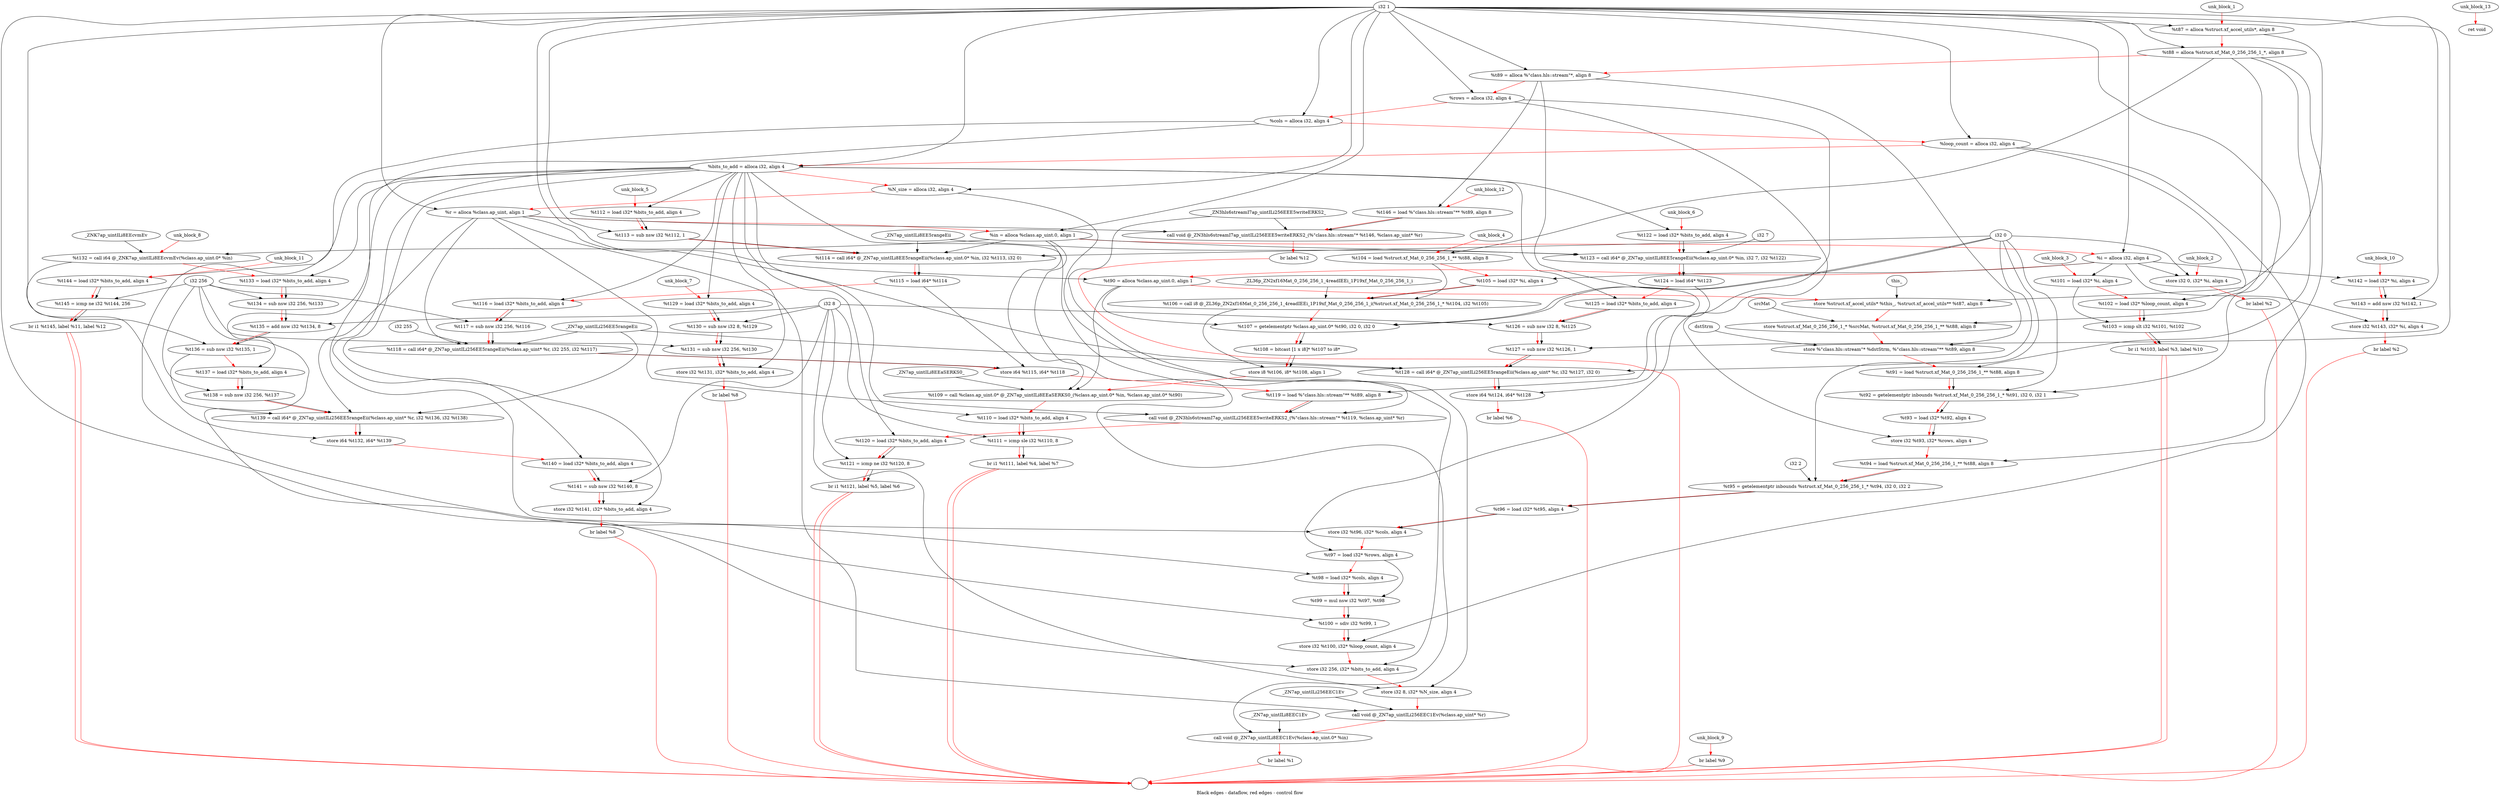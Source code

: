 digraph G {
compound=true
label="Black edges - dataflow, red edges - control flow"
"t87" [label="  %t87 = alloca %struct.xf_accel_utils*, align 8"]
"t88" [label="  %t88 = alloca %struct.xf_Mat_0_256_256_1_*, align 8"]
"t89" [label="  %t89 = alloca %\"class.hls::stream\"*, align 8"]
"rows" [label="  %rows = alloca i32, align 4"]
"cols" [label="  %cols = alloca i32, align 4"]
"loop_count" [label="  %loop_count = alloca i32, align 4"]
"bits_to_add" [label="  %bits_to_add = alloca i32, align 4"]
"N_size" [label="  %N_size = alloca i32, align 4"]
"r" [label="  %r = alloca %class.ap_uint, align 1"]
"in" [label="  %in = alloca %class.ap_uint.0, align 1"]
"i" [label="  %i = alloca i32, align 4"]
"t90" [label="  %t90 = alloca %class.ap_uint.0, align 1"]
"_1" [label="  store %struct.xf_accel_utils* %this_, %struct.xf_accel_utils** %t87, align 8"]
"_2" [label="  store %struct.xf_Mat_0_256_256_1_* %srcMat, %struct.xf_Mat_0_256_256_1_** %t88, align 8"]
"_3" [label="  store %\"class.hls::stream\"* %dstStrm, %\"class.hls::stream\"** %t89, align 8"]
"t91" [label="  %t91 = load %struct.xf_Mat_0_256_256_1_** %t88, align 8"]
"t92" [label="  %t92 = getelementptr inbounds %struct.xf_Mat_0_256_256_1_* %t91, i32 0, i32 1"]
"t93" [label="  %t93 = load i32* %t92, align 4"]
"_4" [label="  store i32 %t93, i32* %rows, align 4"]
"t94" [label="  %t94 = load %struct.xf_Mat_0_256_256_1_** %t88, align 8"]
"t95" [label="  %t95 = getelementptr inbounds %struct.xf_Mat_0_256_256_1_* %t94, i32 0, i32 2"]
"t96" [label="  %t96 = load i32* %t95, align 4"]
"_5" [label="  store i32 %t96, i32* %cols, align 4"]
"t97" [label="  %t97 = load i32* %rows, align 4"]
"t98" [label="  %t98 = load i32* %cols, align 4"]
"t99" [label="  %t99 = mul nsw i32 %t97, %t98"]
"t100" [label="  %t100 = sdiv i32 %t99, 1"]
"_6" [label="  store i32 %t100, i32* %loop_count, align 4"]
"_7" [label="  store i32 256, i32* %bits_to_add, align 4"]
"_8" [label="  store i32 8, i32* %N_size, align 4"]
"_9" [label="  call void @_ZN7ap_uintILi256EEC1Ev(%class.ap_uint* %r)"]
"_10" [label="  call void @_ZN7ap_uintILi8EEC1Ev(%class.ap_uint.0* %in)"]
"_11" [label="  br label %1"]
"unk_block_1" -> "t87"[color=red]
"i32 1" -> "t87"
"t87" -> "t88"[color=red weight=2]
"i32 1" -> "t88"
"t88" -> "t89"[color=red weight=2]
"i32 1" -> "t89"
"t89" -> "rows"[color=red weight=2]
"i32 1" -> "rows"
"rows" -> "cols"[color=red weight=2]
"i32 1" -> "cols"
"cols" -> "loop_count"[color=red weight=2]
"i32 1" -> "loop_count"
"loop_count" -> "bits_to_add"[color=red weight=2]
"i32 1" -> "bits_to_add"
"bits_to_add" -> "N_size"[color=red weight=2]
"i32 1" -> "N_size"
"N_size" -> "r"[color=red weight=2]
"i32 1" -> "r"
"r" -> "in"[color=red weight=2]
"i32 1" -> "in"
"in" -> "i"[color=red weight=2]
"i32 1" -> "i"
"i" -> "t90"[color=red weight=2]
"i32 1" -> "t90"
"t90" -> "_1"[color=red weight=2]
"this_" -> "_1"
"t87" -> "_1"
"_1" -> "_2"[color=red weight=2]
"srcMat" -> "_2"
"t88" -> "_2"
"_2" -> "_3"[color=red weight=2]
"dstStrm" -> "_3"
"t89" -> "_3"
"_3" -> "t91"[color=red weight=2]
"t88" -> "t91"
"t91" -> "t92"[color=red weight=2]
"t91" -> "t92"
"i32 0" -> "t92"
"i32 1" -> "t92"
"t92" -> "t93"[color=red weight=2]
"t92" -> "t93"
"t93" -> "_4"[color=red weight=2]
"t93" -> "_4"
"rows" -> "_4"
"_4" -> "t94"[color=red weight=2]
"t88" -> "t94"
"t94" -> "t95"[color=red weight=2]
"t94" -> "t95"
"i32 0" -> "t95"
"i32 2" -> "t95"
"t95" -> "t96"[color=red weight=2]
"t95" -> "t96"
"t96" -> "_5"[color=red weight=2]
"t96" -> "_5"
"cols" -> "_5"
"_5" -> "t97"[color=red weight=2]
"rows" -> "t97"
"t97" -> "t98"[color=red weight=2]
"cols" -> "t98"
"t98" -> "t99"[color=red weight=2]
"t97" -> "t99"
"t98" -> "t99"
"t99" -> "t100"[color=red weight=2]
"t99" -> "t100"
"i32 1" -> "t100"
"t100" -> "_6"[color=red weight=2]
"t100" -> "_6"
"loop_count" -> "_6"
"_6" -> "_7"[color=red weight=2]
"i32 256" -> "_7"
"bits_to_add" -> "_7"
"_7" -> "_8"[color=red weight=2]
"i32 8" -> "_8"
"N_size" -> "_8"
"_8" -> "_9"[color=red weight=2]
"r" -> "_9"
"_ZN7ap_uintILi256EEC1Ev" -> "_9"
"_9" -> "_10"[color=red weight=2]
"in" -> "_10"
"_ZN7ap_uintILi8EEC1Ev" -> "_10"
"_10" -> "_11"[color=red weight=2]
"_11" -> ""[color=red]

"_12" [label="  store i32 0, i32* %i, align 4"]
"_13" [label="  br label %2"]
"unk_block_2" -> "_12"[color=red]
"i32 0" -> "_12"
"i" -> "_12"
"_12" -> "_13"[color=red weight=2]
"_13" -> ""[color=red]

"t101" [label="  %t101 = load i32* %i, align 4"]
"t102" [label="  %t102 = load i32* %loop_count, align 4"]
"t103" [label="  %t103 = icmp slt i32 %t101, %t102"]
"_14" [label="  br i1 %t103, label %3, label %10"]
"unk_block_3" -> "t101"[color=red]
"i" -> "t101"
"t101" -> "t102"[color=red weight=2]
"loop_count" -> "t102"
"t102" -> "t103"[color=red weight=2]
"t101" -> "t103"
"t102" -> "t103"
"t103" -> "_14"[color=red weight=2]
"t103" -> "_14"
"_14" -> ""[color=red]
"_14" -> ""[color=red]

"t104" [label="  %t104 = load %struct.xf_Mat_0_256_256_1_** %t88, align 8"]
"t105" [label="  %t105 = load i32* %i, align 4"]
"t106" [label="  %t106 = call i8 @_ZL36p_ZN2xf16Mat_0_256_256_1_4readIEEi_1P19xf_Mat_0_256_256_1_i(%struct.xf_Mat_0_256_256_1_* %t104, i32 %t105)"]
"t107" [label="  %t107 = getelementptr %class.ap_uint.0* %t90, i32 0, i32 0"]
"t108" [label="  %t108 = bitcast [1 x i8]* %t107 to i8*"]
"_15" [label="  store i8 %t106, i8* %t108, align 1"]
"t109" [label="  %t109 = call %class.ap_uint.0* @_ZN7ap_uintILi8EEaSERKS0_(%class.ap_uint.0* %in, %class.ap_uint.0* %t90)"]
"t110" [label="  %t110 = load i32* %bits_to_add, align 4"]
"t111" [label="  %t111 = icmp sle i32 %t110, 8"]
"_16" [label="  br i1 %t111, label %4, label %7"]
"unk_block_4" -> "t104"[color=red]
"t88" -> "t104"
"t104" -> "t105"[color=red weight=2]
"i" -> "t105"
"t105" -> "t106"[color=red weight=2]
"t104" -> "t106"
"t105" -> "t106"
"_ZL36p_ZN2xf16Mat_0_256_256_1_4readIEEi_1P19xf_Mat_0_256_256_1_i" -> "t106"
"t106" -> "t107"[color=red weight=2]
"t90" -> "t107"
"i32 0" -> "t107"
"i32 0" -> "t107"
"t107" -> "t108"[color=red weight=2]
"t107" -> "t108"
"t108" -> "_15"[color=red weight=2]
"t106" -> "_15"
"t108" -> "_15"
"_15" -> "t109"[color=red weight=2]
"in" -> "t109"
"t90" -> "t109"
"_ZN7ap_uintILi8EEaSERKS0_" -> "t109"
"t109" -> "t110"[color=red weight=2]
"bits_to_add" -> "t110"
"t110" -> "t111"[color=red weight=2]
"t110" -> "t111"
"i32 8" -> "t111"
"t111" -> "_16"[color=red weight=2]
"t111" -> "_16"
"_16" -> ""[color=red]
"_16" -> ""[color=red]

"t112" [label="  %t112 = load i32* %bits_to_add, align 4"]
"t113" [label="  %t113 = sub nsw i32 %t112, 1"]
"t114" [label="  %t114 = call i64* @_ZN7ap_uintILi8EE5rangeEii(%class.ap_uint.0* %in, i32 %t113, i32 0)"]
"t115" [label="  %t115 = load i64* %t114"]
"t116" [label="  %t116 = load i32* %bits_to_add, align 4"]
"t117" [label="  %t117 = sub nsw i32 256, %t116"]
"t118" [label="  %t118 = call i64* @_ZN7ap_uintILi256EE5rangeEii(%class.ap_uint* %r, i32 255, i32 %t117)"]
"_17" [label="  store i64 %t115, i64* %t118"]
"t119" [label="  %t119 = load %\"class.hls::stream\"** %t89, align 8"]
"_18" [label="  call void @_ZN3hls6streamI7ap_uintILi256EEE5writeERKS2_(%\"class.hls::stream\"* %t119, %class.ap_uint* %r)"]
"t120" [label="  %t120 = load i32* %bits_to_add, align 4"]
"t121" [label="  %t121 = icmp ne i32 %t120, 8"]
"_19" [label="  br i1 %t121, label %5, label %6"]
"unk_block_5" -> "t112"[color=red]
"bits_to_add" -> "t112"
"t112" -> "t113"[color=red weight=2]
"t112" -> "t113"
"i32 1" -> "t113"
"t113" -> "t114"[color=red weight=2]
"in" -> "t114"
"t113" -> "t114"
"i32 0" -> "t114"
"_ZN7ap_uintILi8EE5rangeEii" -> "t114"
"t114" -> "t115"[color=red weight=2]
"t114" -> "t115"
"t115" -> "t116"[color=red weight=2]
"bits_to_add" -> "t116"
"t116" -> "t117"[color=red weight=2]
"i32 256" -> "t117"
"t116" -> "t117"
"t117" -> "t118"[color=red weight=2]
"r" -> "t118"
"i32 255" -> "t118"
"t117" -> "t118"
"_ZN7ap_uintILi256EE5rangeEii" -> "t118"
"t118" -> "_17"[color=red weight=2]
"t115" -> "_17"
"t118" -> "_17"
"_17" -> "t119"[color=red weight=2]
"t89" -> "t119"
"t119" -> "_18"[color=red weight=2]
"t119" -> "_18"
"r" -> "_18"
"_ZN3hls6streamI7ap_uintILi256EEE5writeERKS2_" -> "_18"
"_18" -> "t120"[color=red weight=2]
"bits_to_add" -> "t120"
"t120" -> "t121"[color=red weight=2]
"t120" -> "t121"
"i32 8" -> "t121"
"t121" -> "_19"[color=red weight=2]
"t121" -> "_19"
"_19" -> ""[color=red]
"_19" -> ""[color=red]

"t122" [label="  %t122 = load i32* %bits_to_add, align 4"]
"t123" [label="  %t123 = call i64* @_ZN7ap_uintILi8EE5rangeEii(%class.ap_uint.0* %in, i32 7, i32 %t122)"]
"t124" [label="  %t124 = load i64* %t123"]
"t125" [label="  %t125 = load i32* %bits_to_add, align 4"]
"t126" [label="  %t126 = sub nsw i32 8, %t125"]
"t127" [label="  %t127 = sub nsw i32 %t126, 1"]
"t128" [label="  %t128 = call i64* @_ZN7ap_uintILi256EE5rangeEii(%class.ap_uint* %r, i32 %t127, i32 0)"]
"_20" [label="  store i64 %t124, i64* %t128"]
"_21" [label="  br label %6"]
"unk_block_6" -> "t122"[color=red]
"bits_to_add" -> "t122"
"t122" -> "t123"[color=red weight=2]
"in" -> "t123"
"i32 7" -> "t123"
"t122" -> "t123"
"_ZN7ap_uintILi8EE5rangeEii" -> "t123"
"t123" -> "t124"[color=red weight=2]
"t123" -> "t124"
"t124" -> "t125"[color=red weight=2]
"bits_to_add" -> "t125"
"t125" -> "t126"[color=red weight=2]
"i32 8" -> "t126"
"t125" -> "t126"
"t126" -> "t127"[color=red weight=2]
"t126" -> "t127"
"i32 1" -> "t127"
"t127" -> "t128"[color=red weight=2]
"r" -> "t128"
"t127" -> "t128"
"i32 0" -> "t128"
"_ZN7ap_uintILi256EE5rangeEii" -> "t128"
"t128" -> "_20"[color=red weight=2]
"t124" -> "_20"
"t128" -> "_20"
"_20" -> "_21"[color=red weight=2]
"_21" -> ""[color=red]

"t129" [label="  %t129 = load i32* %bits_to_add, align 4"]
"t130" [label="  %t130 = sub nsw i32 8, %t129"]
"t131" [label="  %t131 = sub nsw i32 256, %t130"]
"_22" [label="  store i32 %t131, i32* %bits_to_add, align 4"]
"_23" [label="  br label %8"]
"unk_block_7" -> "t129"[color=red]
"bits_to_add" -> "t129"
"t129" -> "t130"[color=red weight=2]
"i32 8" -> "t130"
"t129" -> "t130"
"t130" -> "t131"[color=red weight=2]
"i32 256" -> "t131"
"t130" -> "t131"
"t131" -> "_22"[color=red weight=2]
"t131" -> "_22"
"bits_to_add" -> "_22"
"_22" -> "_23"[color=red weight=2]
"_23" -> ""[color=red]

"t132" [label="  %t132 = call i64 @_ZNK7ap_uintILi8EEcvmEv(%class.ap_uint.0* %in)"]
"t133" [label="  %t133 = load i32* %bits_to_add, align 4"]
"t134" [label="  %t134 = sub nsw i32 256, %t133"]
"t135" [label="  %t135 = add nsw i32 %t134, 8"]
"t136" [label="  %t136 = sub nsw i32 %t135, 1"]
"t137" [label="  %t137 = load i32* %bits_to_add, align 4"]
"t138" [label="  %t138 = sub nsw i32 256, %t137"]
"t139" [label="  %t139 = call i64* @_ZN7ap_uintILi256EE5rangeEii(%class.ap_uint* %r, i32 %t136, i32 %t138)"]
"_24" [label="  store i64 %t132, i64* %t139"]
"t140" [label="  %t140 = load i32* %bits_to_add, align 4"]
"t141" [label="  %t141 = sub nsw i32 %t140, 8"]
"_25" [label="  store i32 %t141, i32* %bits_to_add, align 4"]
"_26" [label="  br label %8"]
"unk_block_8" -> "t132"[color=red]
"in" -> "t132"
"_ZNK7ap_uintILi8EEcvmEv" -> "t132"
"t132" -> "t133"[color=red weight=2]
"bits_to_add" -> "t133"
"t133" -> "t134"[color=red weight=2]
"i32 256" -> "t134"
"t133" -> "t134"
"t134" -> "t135"[color=red weight=2]
"t134" -> "t135"
"i32 8" -> "t135"
"t135" -> "t136"[color=red weight=2]
"t135" -> "t136"
"i32 1" -> "t136"
"t136" -> "t137"[color=red weight=2]
"bits_to_add" -> "t137"
"t137" -> "t138"[color=red weight=2]
"i32 256" -> "t138"
"t137" -> "t138"
"t138" -> "t139"[color=red weight=2]
"r" -> "t139"
"t136" -> "t139"
"t138" -> "t139"
"_ZN7ap_uintILi256EE5rangeEii" -> "t139"
"t139" -> "_24"[color=red weight=2]
"t132" -> "_24"
"t139" -> "_24"
"_24" -> "t140"[color=red weight=2]
"bits_to_add" -> "t140"
"t140" -> "t141"[color=red weight=2]
"t140" -> "t141"
"i32 8" -> "t141"
"t141" -> "_25"[color=red weight=2]
"t141" -> "_25"
"bits_to_add" -> "_25"
"_25" -> "_26"[color=red weight=2]
"_26" -> ""[color=red]

"_27" [label="  br label %9"]
"unk_block_9" -> "_27"[color=red]
"_27" -> ""[color=red]

"t142" [label="  %t142 = load i32* %i, align 4"]
"t143" [label="  %t143 = add nsw i32 %t142, 1"]
"_28" [label="  store i32 %t143, i32* %i, align 4"]
"_29" [label="  br label %2"]
"unk_block_10" -> "t142"[color=red]
"i" -> "t142"
"t142" -> "t143"[color=red weight=2]
"t142" -> "t143"
"i32 1" -> "t143"
"t143" -> "_28"[color=red weight=2]
"t143" -> "_28"
"i" -> "_28"
"_28" -> "_29"[color=red weight=2]
"_29" -> ""[color=red]

"t144" [label="  %t144 = load i32* %bits_to_add, align 4"]
"t145" [label="  %t145 = icmp ne i32 %t144, 256"]
"_30" [label="  br i1 %t145, label %11, label %12"]
"unk_block_11" -> "t144"[color=red]
"bits_to_add" -> "t144"
"t144" -> "t145"[color=red weight=2]
"t144" -> "t145"
"i32 256" -> "t145"
"t145" -> "_30"[color=red weight=2]
"t145" -> "_30"
"_30" -> ""[color=red]
"_30" -> ""[color=red]

"t146" [label="  %t146 = load %\"class.hls::stream\"** %t89, align 8"]
"_31" [label="  call void @_ZN3hls6streamI7ap_uintILi256EEE5writeERKS2_(%\"class.hls::stream\"* %t146, %class.ap_uint* %r)"]
"_32" [label="  br label %12"]
"unk_block_12" -> "t146"[color=red]
"t89" -> "t146"
"t146" -> "_31"[color=red weight=2]
"t146" -> "_31"
"r" -> "_31"
"_ZN3hls6streamI7ap_uintILi256EEE5writeERKS2_" -> "_31"
"_31" -> "_32"[color=red weight=2]
"_32" -> ""[color=red]

"_33" [label="  ret void"]
"unk_block_13" -> "_33"[color=red]

}
